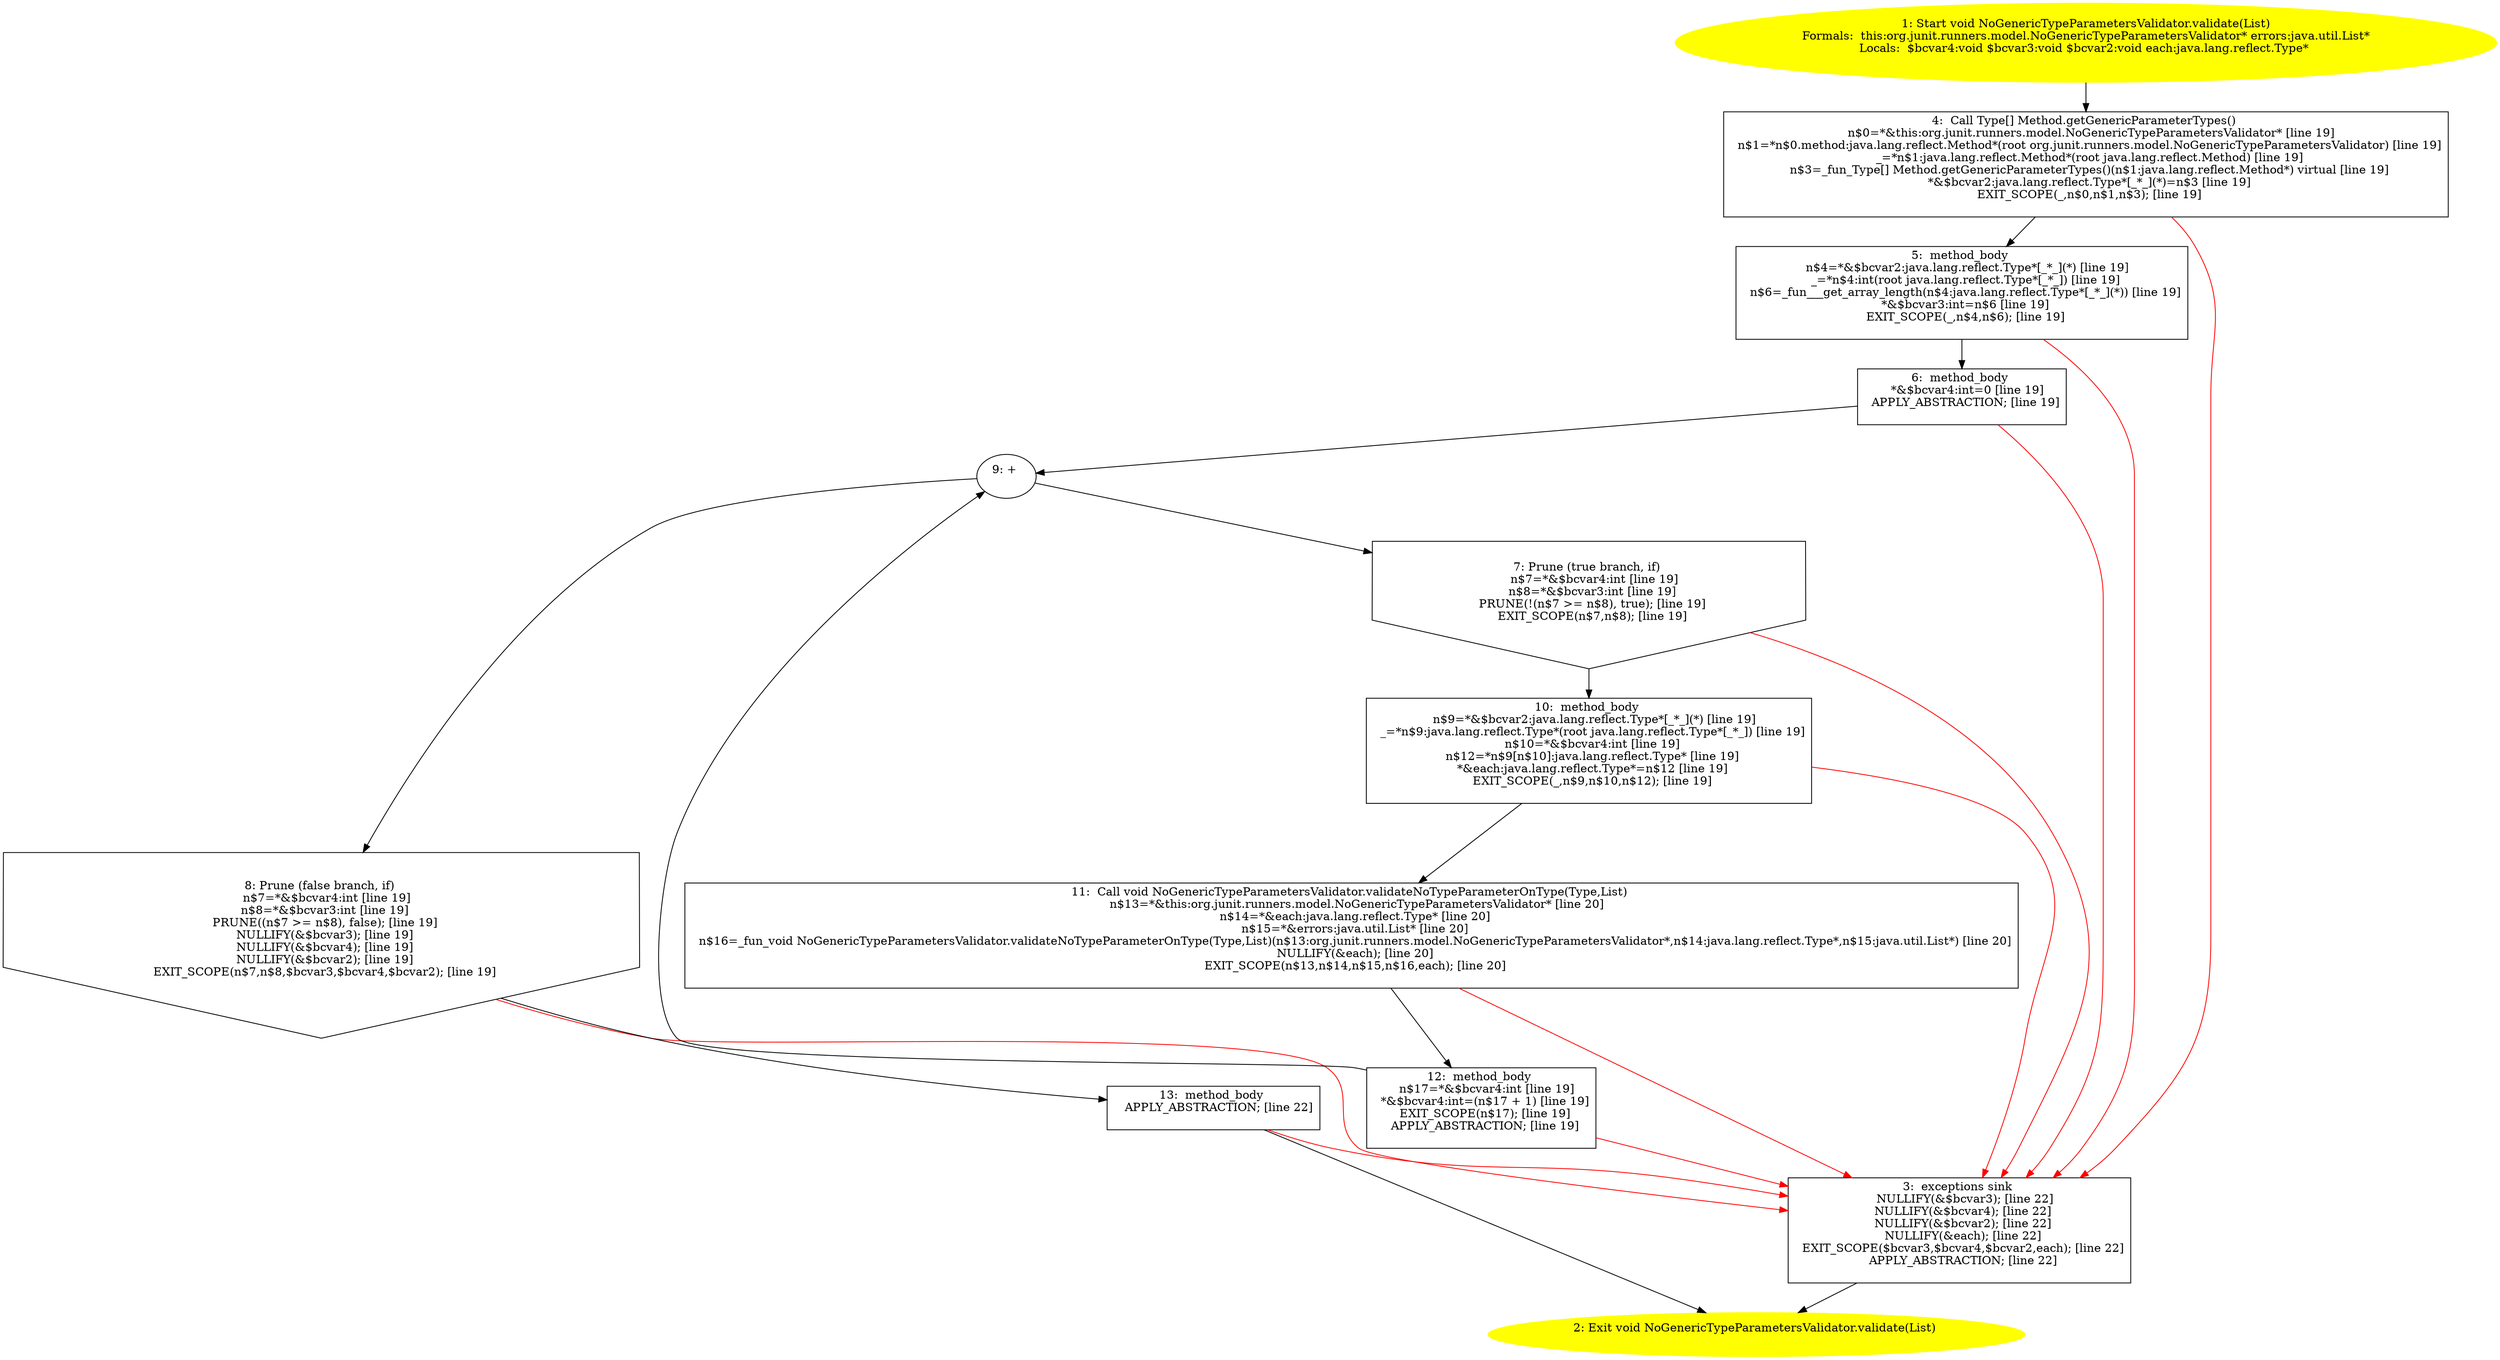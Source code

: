 /* @generated */
digraph cfg {
"org.junit.runners.model.NoGenericTypeParametersValidator.validate(java.util.List):void.3e4088b7b89280c04db6a18aa87cb1d2_1" [label="1: Start void NoGenericTypeParametersValidator.validate(List)\nFormals:  this:org.junit.runners.model.NoGenericTypeParametersValidator* errors:java.util.List*\nLocals:  $bcvar4:void $bcvar3:void $bcvar2:void each:java.lang.reflect.Type* \n  " color=yellow style=filled]
	

	 "org.junit.runners.model.NoGenericTypeParametersValidator.validate(java.util.List):void.3e4088b7b89280c04db6a18aa87cb1d2_1" -> "org.junit.runners.model.NoGenericTypeParametersValidator.validate(java.util.List):void.3e4088b7b89280c04db6a18aa87cb1d2_4" ;
"org.junit.runners.model.NoGenericTypeParametersValidator.validate(java.util.List):void.3e4088b7b89280c04db6a18aa87cb1d2_2" [label="2: Exit void NoGenericTypeParametersValidator.validate(List) \n  " color=yellow style=filled]
	

"org.junit.runners.model.NoGenericTypeParametersValidator.validate(java.util.List):void.3e4088b7b89280c04db6a18aa87cb1d2_3" [label="3:  exceptions sink \n   NULLIFY(&$bcvar3); [line 22]\n  NULLIFY(&$bcvar4); [line 22]\n  NULLIFY(&$bcvar2); [line 22]\n  NULLIFY(&each); [line 22]\n  EXIT_SCOPE($bcvar3,$bcvar4,$bcvar2,each); [line 22]\n  APPLY_ABSTRACTION; [line 22]\n " shape="box"]
	

	 "org.junit.runners.model.NoGenericTypeParametersValidator.validate(java.util.List):void.3e4088b7b89280c04db6a18aa87cb1d2_3" -> "org.junit.runners.model.NoGenericTypeParametersValidator.validate(java.util.List):void.3e4088b7b89280c04db6a18aa87cb1d2_2" ;
"org.junit.runners.model.NoGenericTypeParametersValidator.validate(java.util.List):void.3e4088b7b89280c04db6a18aa87cb1d2_4" [label="4:  Call Type[] Method.getGenericParameterTypes() \n   n$0=*&this:org.junit.runners.model.NoGenericTypeParametersValidator* [line 19]\n  n$1=*n$0.method:java.lang.reflect.Method*(root org.junit.runners.model.NoGenericTypeParametersValidator) [line 19]\n  _=*n$1:java.lang.reflect.Method*(root java.lang.reflect.Method) [line 19]\n  n$3=_fun_Type[] Method.getGenericParameterTypes()(n$1:java.lang.reflect.Method*) virtual [line 19]\n  *&$bcvar2:java.lang.reflect.Type*[_*_](*)=n$3 [line 19]\n  EXIT_SCOPE(_,n$0,n$1,n$3); [line 19]\n " shape="box"]
	

	 "org.junit.runners.model.NoGenericTypeParametersValidator.validate(java.util.List):void.3e4088b7b89280c04db6a18aa87cb1d2_4" -> "org.junit.runners.model.NoGenericTypeParametersValidator.validate(java.util.List):void.3e4088b7b89280c04db6a18aa87cb1d2_5" ;
	 "org.junit.runners.model.NoGenericTypeParametersValidator.validate(java.util.List):void.3e4088b7b89280c04db6a18aa87cb1d2_4" -> "org.junit.runners.model.NoGenericTypeParametersValidator.validate(java.util.List):void.3e4088b7b89280c04db6a18aa87cb1d2_3" [color="red" ];
"org.junit.runners.model.NoGenericTypeParametersValidator.validate(java.util.List):void.3e4088b7b89280c04db6a18aa87cb1d2_5" [label="5:  method_body \n   n$4=*&$bcvar2:java.lang.reflect.Type*[_*_](*) [line 19]\n  _=*n$4:int(root java.lang.reflect.Type*[_*_]) [line 19]\n  n$6=_fun___get_array_length(n$4:java.lang.reflect.Type*[_*_](*)) [line 19]\n  *&$bcvar3:int=n$6 [line 19]\n  EXIT_SCOPE(_,n$4,n$6); [line 19]\n " shape="box"]
	

	 "org.junit.runners.model.NoGenericTypeParametersValidator.validate(java.util.List):void.3e4088b7b89280c04db6a18aa87cb1d2_5" -> "org.junit.runners.model.NoGenericTypeParametersValidator.validate(java.util.List):void.3e4088b7b89280c04db6a18aa87cb1d2_6" ;
	 "org.junit.runners.model.NoGenericTypeParametersValidator.validate(java.util.List):void.3e4088b7b89280c04db6a18aa87cb1d2_5" -> "org.junit.runners.model.NoGenericTypeParametersValidator.validate(java.util.List):void.3e4088b7b89280c04db6a18aa87cb1d2_3" [color="red" ];
"org.junit.runners.model.NoGenericTypeParametersValidator.validate(java.util.List):void.3e4088b7b89280c04db6a18aa87cb1d2_6" [label="6:  method_body \n   *&$bcvar4:int=0 [line 19]\n  APPLY_ABSTRACTION; [line 19]\n " shape="box"]
	

	 "org.junit.runners.model.NoGenericTypeParametersValidator.validate(java.util.List):void.3e4088b7b89280c04db6a18aa87cb1d2_6" -> "org.junit.runners.model.NoGenericTypeParametersValidator.validate(java.util.List):void.3e4088b7b89280c04db6a18aa87cb1d2_9" ;
	 "org.junit.runners.model.NoGenericTypeParametersValidator.validate(java.util.List):void.3e4088b7b89280c04db6a18aa87cb1d2_6" -> "org.junit.runners.model.NoGenericTypeParametersValidator.validate(java.util.List):void.3e4088b7b89280c04db6a18aa87cb1d2_3" [color="red" ];
"org.junit.runners.model.NoGenericTypeParametersValidator.validate(java.util.List):void.3e4088b7b89280c04db6a18aa87cb1d2_7" [label="7: Prune (true branch, if) \n   n$7=*&$bcvar4:int [line 19]\n  n$8=*&$bcvar3:int [line 19]\n  PRUNE(!(n$7 >= n$8), true); [line 19]\n  EXIT_SCOPE(n$7,n$8); [line 19]\n " shape="invhouse"]
	

	 "org.junit.runners.model.NoGenericTypeParametersValidator.validate(java.util.List):void.3e4088b7b89280c04db6a18aa87cb1d2_7" -> "org.junit.runners.model.NoGenericTypeParametersValidator.validate(java.util.List):void.3e4088b7b89280c04db6a18aa87cb1d2_10" ;
	 "org.junit.runners.model.NoGenericTypeParametersValidator.validate(java.util.List):void.3e4088b7b89280c04db6a18aa87cb1d2_7" -> "org.junit.runners.model.NoGenericTypeParametersValidator.validate(java.util.List):void.3e4088b7b89280c04db6a18aa87cb1d2_3" [color="red" ];
"org.junit.runners.model.NoGenericTypeParametersValidator.validate(java.util.List):void.3e4088b7b89280c04db6a18aa87cb1d2_8" [label="8: Prune (false branch, if) \n   n$7=*&$bcvar4:int [line 19]\n  n$8=*&$bcvar3:int [line 19]\n  PRUNE((n$7 >= n$8), false); [line 19]\n  NULLIFY(&$bcvar3); [line 19]\n  NULLIFY(&$bcvar4); [line 19]\n  NULLIFY(&$bcvar2); [line 19]\n  EXIT_SCOPE(n$7,n$8,$bcvar3,$bcvar4,$bcvar2); [line 19]\n " shape="invhouse"]
	

	 "org.junit.runners.model.NoGenericTypeParametersValidator.validate(java.util.List):void.3e4088b7b89280c04db6a18aa87cb1d2_8" -> "org.junit.runners.model.NoGenericTypeParametersValidator.validate(java.util.List):void.3e4088b7b89280c04db6a18aa87cb1d2_13" ;
	 "org.junit.runners.model.NoGenericTypeParametersValidator.validate(java.util.List):void.3e4088b7b89280c04db6a18aa87cb1d2_8" -> "org.junit.runners.model.NoGenericTypeParametersValidator.validate(java.util.List):void.3e4088b7b89280c04db6a18aa87cb1d2_3" [color="red" ];
"org.junit.runners.model.NoGenericTypeParametersValidator.validate(java.util.List):void.3e4088b7b89280c04db6a18aa87cb1d2_9" [label="9: + \n  " ]
	

	 "org.junit.runners.model.NoGenericTypeParametersValidator.validate(java.util.List):void.3e4088b7b89280c04db6a18aa87cb1d2_9" -> "org.junit.runners.model.NoGenericTypeParametersValidator.validate(java.util.List):void.3e4088b7b89280c04db6a18aa87cb1d2_7" ;
	 "org.junit.runners.model.NoGenericTypeParametersValidator.validate(java.util.List):void.3e4088b7b89280c04db6a18aa87cb1d2_9" -> "org.junit.runners.model.NoGenericTypeParametersValidator.validate(java.util.List):void.3e4088b7b89280c04db6a18aa87cb1d2_8" ;
"org.junit.runners.model.NoGenericTypeParametersValidator.validate(java.util.List):void.3e4088b7b89280c04db6a18aa87cb1d2_10" [label="10:  method_body \n   n$9=*&$bcvar2:java.lang.reflect.Type*[_*_](*) [line 19]\n  _=*n$9:java.lang.reflect.Type*(root java.lang.reflect.Type*[_*_]) [line 19]\n  n$10=*&$bcvar4:int [line 19]\n  n$12=*n$9[n$10]:java.lang.reflect.Type* [line 19]\n  *&each:java.lang.reflect.Type*=n$12 [line 19]\n  EXIT_SCOPE(_,n$9,n$10,n$12); [line 19]\n " shape="box"]
	

	 "org.junit.runners.model.NoGenericTypeParametersValidator.validate(java.util.List):void.3e4088b7b89280c04db6a18aa87cb1d2_10" -> "org.junit.runners.model.NoGenericTypeParametersValidator.validate(java.util.List):void.3e4088b7b89280c04db6a18aa87cb1d2_11" ;
	 "org.junit.runners.model.NoGenericTypeParametersValidator.validate(java.util.List):void.3e4088b7b89280c04db6a18aa87cb1d2_10" -> "org.junit.runners.model.NoGenericTypeParametersValidator.validate(java.util.List):void.3e4088b7b89280c04db6a18aa87cb1d2_3" [color="red" ];
"org.junit.runners.model.NoGenericTypeParametersValidator.validate(java.util.List):void.3e4088b7b89280c04db6a18aa87cb1d2_11" [label="11:  Call void NoGenericTypeParametersValidator.validateNoTypeParameterOnType(Type,List) \n   n$13=*&this:org.junit.runners.model.NoGenericTypeParametersValidator* [line 20]\n  n$14=*&each:java.lang.reflect.Type* [line 20]\n  n$15=*&errors:java.util.List* [line 20]\n  n$16=_fun_void NoGenericTypeParametersValidator.validateNoTypeParameterOnType(Type,List)(n$13:org.junit.runners.model.NoGenericTypeParametersValidator*,n$14:java.lang.reflect.Type*,n$15:java.util.List*) [line 20]\n  NULLIFY(&each); [line 20]\n  EXIT_SCOPE(n$13,n$14,n$15,n$16,each); [line 20]\n " shape="box"]
	

	 "org.junit.runners.model.NoGenericTypeParametersValidator.validate(java.util.List):void.3e4088b7b89280c04db6a18aa87cb1d2_11" -> "org.junit.runners.model.NoGenericTypeParametersValidator.validate(java.util.List):void.3e4088b7b89280c04db6a18aa87cb1d2_12" ;
	 "org.junit.runners.model.NoGenericTypeParametersValidator.validate(java.util.List):void.3e4088b7b89280c04db6a18aa87cb1d2_11" -> "org.junit.runners.model.NoGenericTypeParametersValidator.validate(java.util.List):void.3e4088b7b89280c04db6a18aa87cb1d2_3" [color="red" ];
"org.junit.runners.model.NoGenericTypeParametersValidator.validate(java.util.List):void.3e4088b7b89280c04db6a18aa87cb1d2_12" [label="12:  method_body \n   n$17=*&$bcvar4:int [line 19]\n  *&$bcvar4:int=(n$17 + 1) [line 19]\n  EXIT_SCOPE(n$17); [line 19]\n  APPLY_ABSTRACTION; [line 19]\n " shape="box"]
	

	 "org.junit.runners.model.NoGenericTypeParametersValidator.validate(java.util.List):void.3e4088b7b89280c04db6a18aa87cb1d2_12" -> "org.junit.runners.model.NoGenericTypeParametersValidator.validate(java.util.List):void.3e4088b7b89280c04db6a18aa87cb1d2_9" ;
	 "org.junit.runners.model.NoGenericTypeParametersValidator.validate(java.util.List):void.3e4088b7b89280c04db6a18aa87cb1d2_12" -> "org.junit.runners.model.NoGenericTypeParametersValidator.validate(java.util.List):void.3e4088b7b89280c04db6a18aa87cb1d2_3" [color="red" ];
"org.junit.runners.model.NoGenericTypeParametersValidator.validate(java.util.List):void.3e4088b7b89280c04db6a18aa87cb1d2_13" [label="13:  method_body \n   APPLY_ABSTRACTION; [line 22]\n " shape="box"]
	

	 "org.junit.runners.model.NoGenericTypeParametersValidator.validate(java.util.List):void.3e4088b7b89280c04db6a18aa87cb1d2_13" -> "org.junit.runners.model.NoGenericTypeParametersValidator.validate(java.util.List):void.3e4088b7b89280c04db6a18aa87cb1d2_2" ;
	 "org.junit.runners.model.NoGenericTypeParametersValidator.validate(java.util.List):void.3e4088b7b89280c04db6a18aa87cb1d2_13" -> "org.junit.runners.model.NoGenericTypeParametersValidator.validate(java.util.List):void.3e4088b7b89280c04db6a18aa87cb1d2_3" [color="red" ];
}
